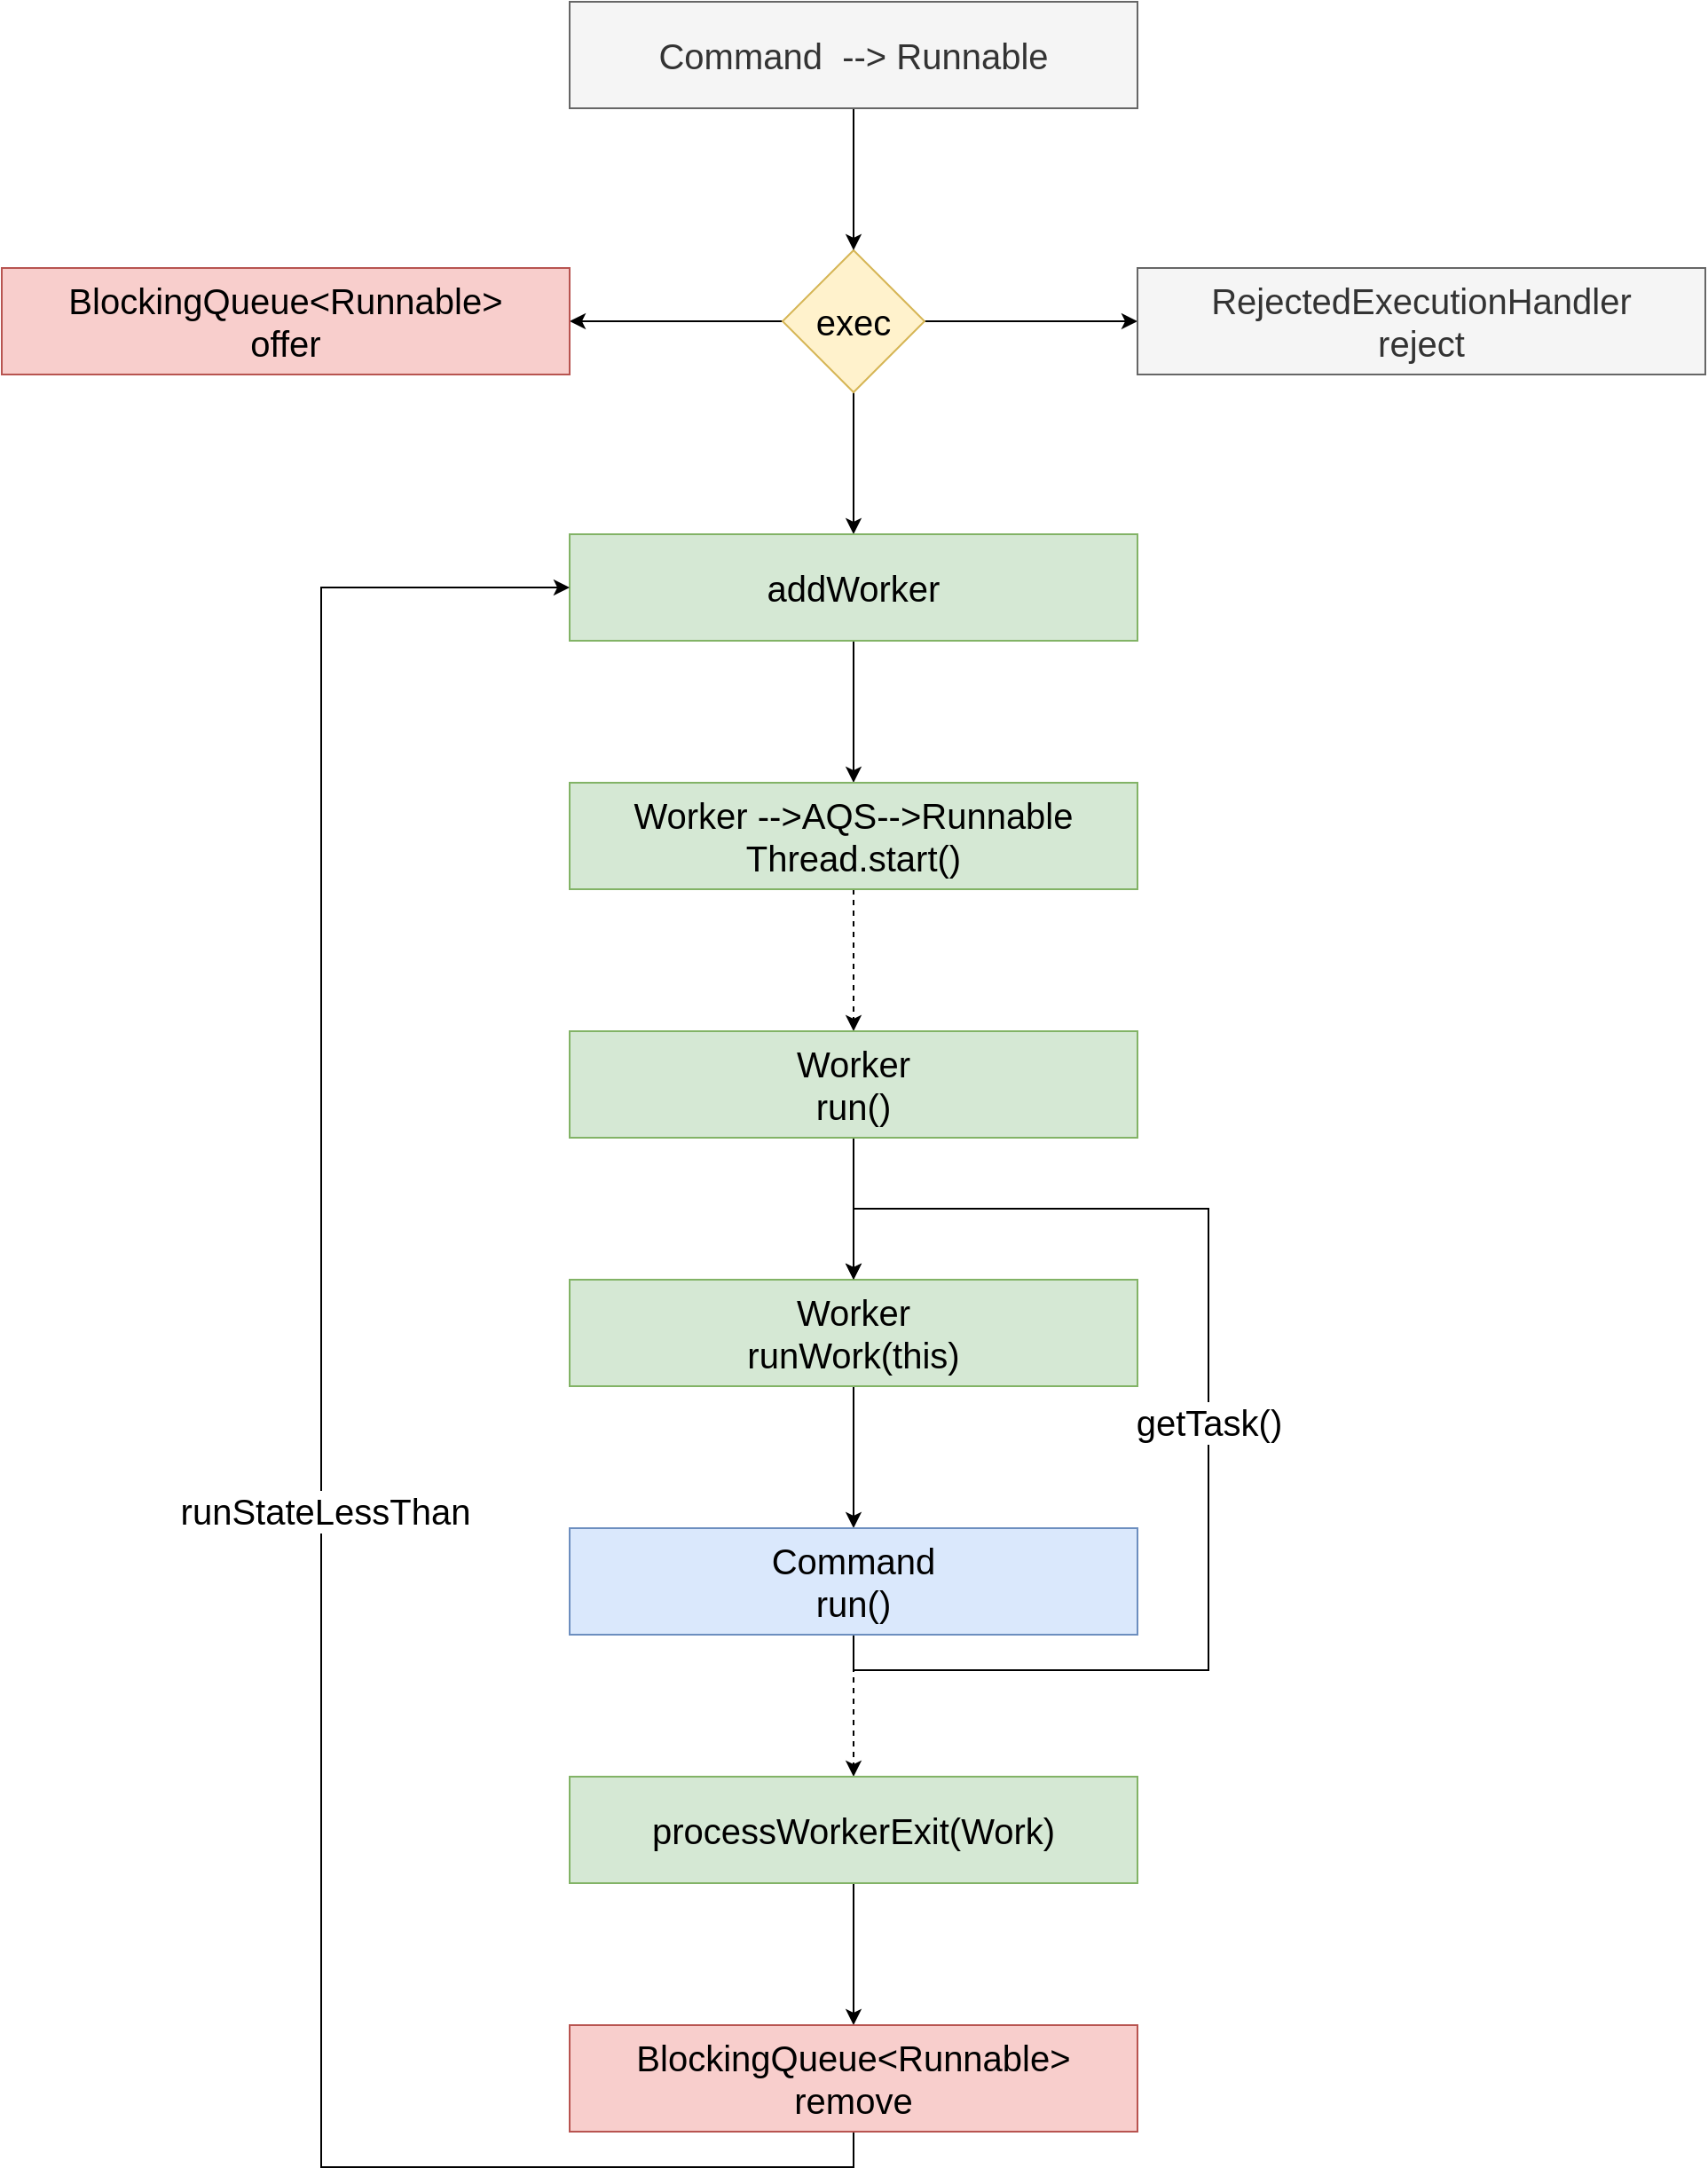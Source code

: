 <mxfile version="11.1.4" type="device"><diagram id="ErYk1C7J16shPg2j-KtX" name="线程池中线程生命周期"><mxGraphModel dx="1913" dy="808" grid="1" gridSize="10" guides="1" tooltips="1" connect="1" arrows="1" fold="1" page="1" pageScale="1" pageWidth="827" pageHeight="1169" math="0" shadow="0"><root><mxCell id="0"/><mxCell id="1" parent="0"/><mxCell id="3lEekB2eGFUa8zpaNjfe-34" value="" style="edgeStyle=orthogonalEdgeStyle;rounded=0;orthogonalLoop=1;jettySize=auto;html=1;fontSize=20;" edge="1" parent="1" source="3lEekB2eGFUa8zpaNjfe-29"><mxGeometry relative="1" as="geometry"><mxPoint x="280" y="220" as="targetPoint"/></mxGeometry></mxCell><mxCell id="3lEekB2eGFUa8zpaNjfe-36" value="" style="edgeStyle=orthogonalEdgeStyle;rounded=0;orthogonalLoop=1;jettySize=auto;html=1;fontSize=20;" edge="1" parent="1" source="3lEekB2eGFUa8zpaNjfe-29" target="3lEekB2eGFUa8zpaNjfe-42"><mxGeometry relative="1" as="geometry"><mxPoint x="520" y="220" as="targetPoint"/></mxGeometry></mxCell><mxCell id="3lEekB2eGFUa8zpaNjfe-38" value="" style="edgeStyle=orthogonalEdgeStyle;rounded=0;orthogonalLoop=1;jettySize=auto;html=1;fontSize=20;entryX=0.5;entryY=0;entryDx=0;entryDy=0;" edge="1" parent="1" source="3lEekB2eGFUa8zpaNjfe-29" target="3lEekB2eGFUa8zpaNjfe-40"><mxGeometry relative="1" as="geometry"><mxPoint x="400" y="340" as="targetPoint"/></mxGeometry></mxCell><mxCell id="3lEekB2eGFUa8zpaNjfe-29" value="exec" style="rhombus;whiteSpace=wrap;html=1;fontSize=20;fillColor=#fff2cc;strokeColor=#d6b656;" vertex="1" parent="1"><mxGeometry x="400" y="180" width="80" height="80" as="geometry"/></mxCell><mxCell id="3lEekB2eGFUa8zpaNjfe-32" value="" style="edgeStyle=orthogonalEdgeStyle;rounded=0;orthogonalLoop=1;jettySize=auto;html=1;fontSize=20;entryX=0.5;entryY=0;entryDx=0;entryDy=0;" edge="1" parent="1" source="3lEekB2eGFUa8zpaNjfe-30" target="3lEekB2eGFUa8zpaNjfe-29"><mxGeometry relative="1" as="geometry"><mxPoint x="400" y="180" as="targetPoint"/></mxGeometry></mxCell><mxCell id="3lEekB2eGFUa8zpaNjfe-30" value="Command&amp;nbsp; --&amp;gt; Runnable" style="rounded=0;whiteSpace=wrap;html=1;fontSize=20;fillColor=#f5f5f5;strokeColor=#666666;fontColor=#333333;" vertex="1" parent="1"><mxGeometry x="280" y="40" width="320" height="60" as="geometry"/></mxCell><mxCell id="3lEekB2eGFUa8zpaNjfe-45" value="" style="edgeStyle=orthogonalEdgeStyle;rounded=0;orthogonalLoop=1;jettySize=auto;html=1;fontSize=20;" edge="1" parent="1" source="3lEekB2eGFUa8zpaNjfe-40" target="3lEekB2eGFUa8zpaNjfe-44"><mxGeometry relative="1" as="geometry"/></mxCell><mxCell id="3lEekB2eGFUa8zpaNjfe-40" value="addWorker" style="rounded=0;whiteSpace=wrap;html=1;fontSize=20;fillColor=#d5e8d4;strokeColor=#82b366;" vertex="1" parent="1"><mxGeometry x="280" y="340" width="320" height="60" as="geometry"/></mxCell><mxCell id="3lEekB2eGFUa8zpaNjfe-47" value="" style="edgeStyle=orthogonalEdgeStyle;rounded=0;orthogonalLoop=1;jettySize=auto;html=1;fontSize=20;dashed=1;" edge="1" parent="1" source="3lEekB2eGFUa8zpaNjfe-44" target="3lEekB2eGFUa8zpaNjfe-46"><mxGeometry relative="1" as="geometry"/></mxCell><mxCell id="3lEekB2eGFUa8zpaNjfe-44" value="Worker --&amp;gt;AQS--&amp;gt;Runnable&lt;br&gt;Thread.start()" style="rounded=0;whiteSpace=wrap;html=1;fontSize=20;fillColor=#d5e8d4;strokeColor=#82b366;" vertex="1" parent="1"><mxGeometry x="280" y="480" width="320" height="60" as="geometry"/></mxCell><mxCell id="3lEekB2eGFUa8zpaNjfe-51" value="" style="edgeStyle=orthogonalEdgeStyle;rounded=0;orthogonalLoop=1;jettySize=auto;html=1;fontSize=20;" edge="1" parent="1" source="3lEekB2eGFUa8zpaNjfe-46" target="3lEekB2eGFUa8zpaNjfe-50"><mxGeometry relative="1" as="geometry"/></mxCell><mxCell id="3lEekB2eGFUa8zpaNjfe-46" value="Worker&lt;br&gt;run()" style="rounded=0;whiteSpace=wrap;html=1;fontSize=20;fillColor=#d5e8d4;strokeColor=#82b366;" vertex="1" parent="1"><mxGeometry x="280" y="620" width="320" height="60" as="geometry"/></mxCell><mxCell id="3lEekB2eGFUa8zpaNjfe-53" value="" style="edgeStyle=orthogonalEdgeStyle;rounded=0;orthogonalLoop=1;jettySize=auto;html=1;fontSize=20;" edge="1" parent="1" source="3lEekB2eGFUa8zpaNjfe-50" target="3lEekB2eGFUa8zpaNjfe-52"><mxGeometry relative="1" as="geometry"/></mxCell><mxCell id="3lEekB2eGFUa8zpaNjfe-50" value="Worker&lt;br&gt;runWork(this)" style="rounded=0;whiteSpace=wrap;html=1;fontSize=20;fillColor=#d5e8d4;strokeColor=#82b366;" vertex="1" parent="1"><mxGeometry x="280" y="760" width="320" height="60" as="geometry"/></mxCell><mxCell id="3lEekB2eGFUa8zpaNjfe-54" value="getTask()" style="edgeStyle=orthogonalEdgeStyle;rounded=0;orthogonalLoop=1;jettySize=auto;html=1;exitX=0.5;exitY=1;exitDx=0;exitDy=0;entryX=0.5;entryY=0;entryDx=0;entryDy=0;fontSize=20;" edge="1" parent="1" source="3lEekB2eGFUa8zpaNjfe-52" target="3lEekB2eGFUa8zpaNjfe-50"><mxGeometry relative="1" as="geometry"><Array as="points"><mxPoint x="440" y="980"/><mxPoint x="640" y="980"/><mxPoint x="640" y="720"/><mxPoint x="440" y="720"/></Array></mxGeometry></mxCell><mxCell id="3lEekB2eGFUa8zpaNjfe-56" value="" style="edgeStyle=orthogonalEdgeStyle;rounded=0;orthogonalLoop=1;jettySize=auto;html=1;fontSize=20;dashed=1;" edge="1" parent="1" source="3lEekB2eGFUa8zpaNjfe-52" target="3lEekB2eGFUa8zpaNjfe-55"><mxGeometry relative="1" as="geometry"/></mxCell><mxCell id="3lEekB2eGFUa8zpaNjfe-52" value="Command&lt;br&gt;run()" style="rounded=0;whiteSpace=wrap;html=1;fontSize=20;fillColor=#dae8fc;strokeColor=#6c8ebf;" vertex="1" parent="1"><mxGeometry x="280" y="900" width="320" height="60" as="geometry"/></mxCell><mxCell id="3lEekB2eGFUa8zpaNjfe-58" value="" style="edgeStyle=orthogonalEdgeStyle;rounded=0;orthogonalLoop=1;jettySize=auto;html=1;fontSize=20;" edge="1" parent="1" source="3lEekB2eGFUa8zpaNjfe-55" target="3lEekB2eGFUa8zpaNjfe-57"><mxGeometry relative="1" as="geometry"/></mxCell><mxCell id="3lEekB2eGFUa8zpaNjfe-55" value="processWorkerExit(Work)" style="rounded=0;whiteSpace=wrap;html=1;fontSize=20;fillColor=#d5e8d4;strokeColor=#82b366;" vertex="1" parent="1"><mxGeometry x="280" y="1040" width="320" height="60" as="geometry"/></mxCell><mxCell id="3lEekB2eGFUa8zpaNjfe-59" style="edgeStyle=orthogonalEdgeStyle;rounded=0;orthogonalLoop=1;jettySize=auto;html=1;fontSize=20;exitX=0.5;exitY=1;exitDx=0;exitDy=0;entryX=0;entryY=0.5;entryDx=0;entryDy=0;" edge="1" parent="1" source="3lEekB2eGFUa8zpaNjfe-57" target="3lEekB2eGFUa8zpaNjfe-40"><mxGeometry relative="1" as="geometry"><mxPoint x="140" y="510" as="targetPoint"/><Array as="points"><mxPoint x="440" y="1260"/><mxPoint x="140" y="1260"/><mxPoint x="140" y="370"/></Array></mxGeometry></mxCell><mxCell id="3lEekB2eGFUa8zpaNjfe-60" value="runStateLessThan" style="text;html=1;resizable=0;points=[];align=center;verticalAlign=middle;labelBackgroundColor=#ffffff;fontSize=20;" vertex="1" connectable="0" parent="3lEekB2eGFUa8zpaNjfe-59"><mxGeometry x="0.023" y="-2" relative="1" as="geometry"><mxPoint as="offset"/></mxGeometry></mxCell><mxCell id="3lEekB2eGFUa8zpaNjfe-57" value="BlockingQueue&amp;lt;Runnable&amp;gt;&lt;br&gt;remove" style="rounded=0;whiteSpace=wrap;html=1;fontSize=20;fillColor=#f8cecc;strokeColor=#b85450;" vertex="1" parent="1"><mxGeometry x="280" y="1180" width="320" height="60" as="geometry"/></mxCell><mxCell id="3lEekB2eGFUa8zpaNjfe-41" value="BlockingQueue&amp;lt;Runnable&amp;gt;&lt;br&gt;offer" style="rounded=0;whiteSpace=wrap;html=1;fontSize=20;fillColor=#f8cecc;strokeColor=#b85450;" vertex="1" parent="1"><mxGeometry x="-40" y="190" width="320" height="60" as="geometry"/></mxCell><mxCell id="3lEekB2eGFUa8zpaNjfe-42" value="RejectedExecutionHandler&lt;br&gt;reject" style="rounded=0;whiteSpace=wrap;html=1;fontSize=20;fillColor=#f5f5f5;strokeColor=#666666;fontColor=#333333;" vertex="1" parent="1"><mxGeometry x="600" y="190" width="320" height="60" as="geometry"/></mxCell></root></mxGraphModel></diagram></mxfile>